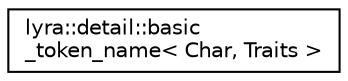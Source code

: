 digraph "Graphical Class Hierarchy"
{
 // INTERACTIVE_SVG=YES
 // LATEX_PDF_SIZE
  edge [fontname="Helvetica",fontsize="10",labelfontname="Helvetica",labelfontsize="10"];
  node [fontname="Helvetica",fontsize="10",shape=record];
  rankdir="LR";
  Node0 [label="lyra::detail::basic\l_token_name\< Char, Traits \>",height=0.2,width=0.4,color="black", fillcolor="white", style="filled",URL="$classlyra_1_1detail_1_1basic__token__name.html",tooltip=" "];
}
